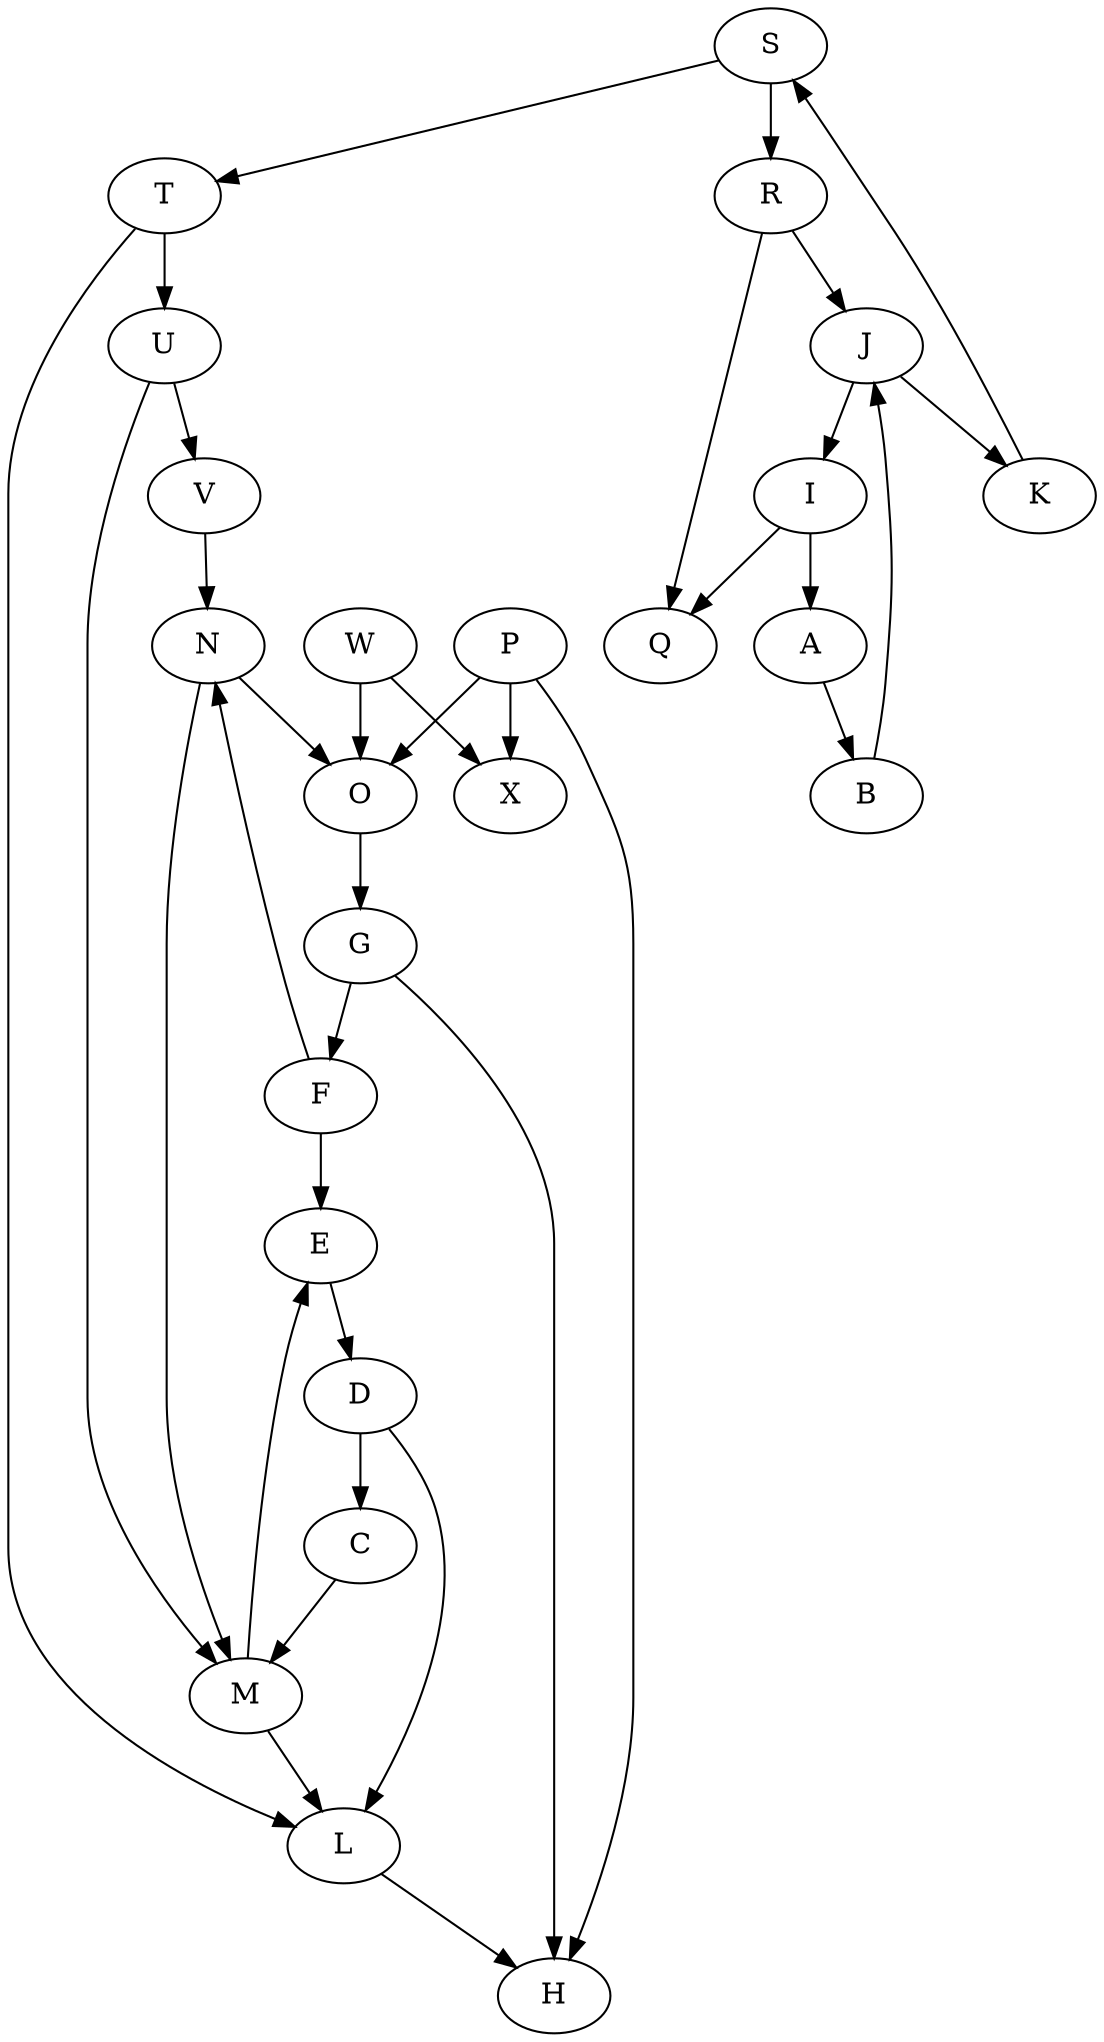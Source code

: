 digraph ex3 {	T -> U;	T -> L;	W -> O;	W -> X;	U -> V;	U -> M;	L -> H;	P -> H;	P -> O;	P -> X;	S -> R;	S -> T;	B -> J;	R -> J;	R -> Q;	C -> M;	F -> E;	F -> N;	M -> E;	M -> L;	D -> L;	D -> C;	A -> B;	E -> D;	O -> G;	V -> N;	J -> I;	J -> K;	G -> H;	G -> F;	N -> O;	N -> M;	I -> Q;	I -> A;	K -> S;}